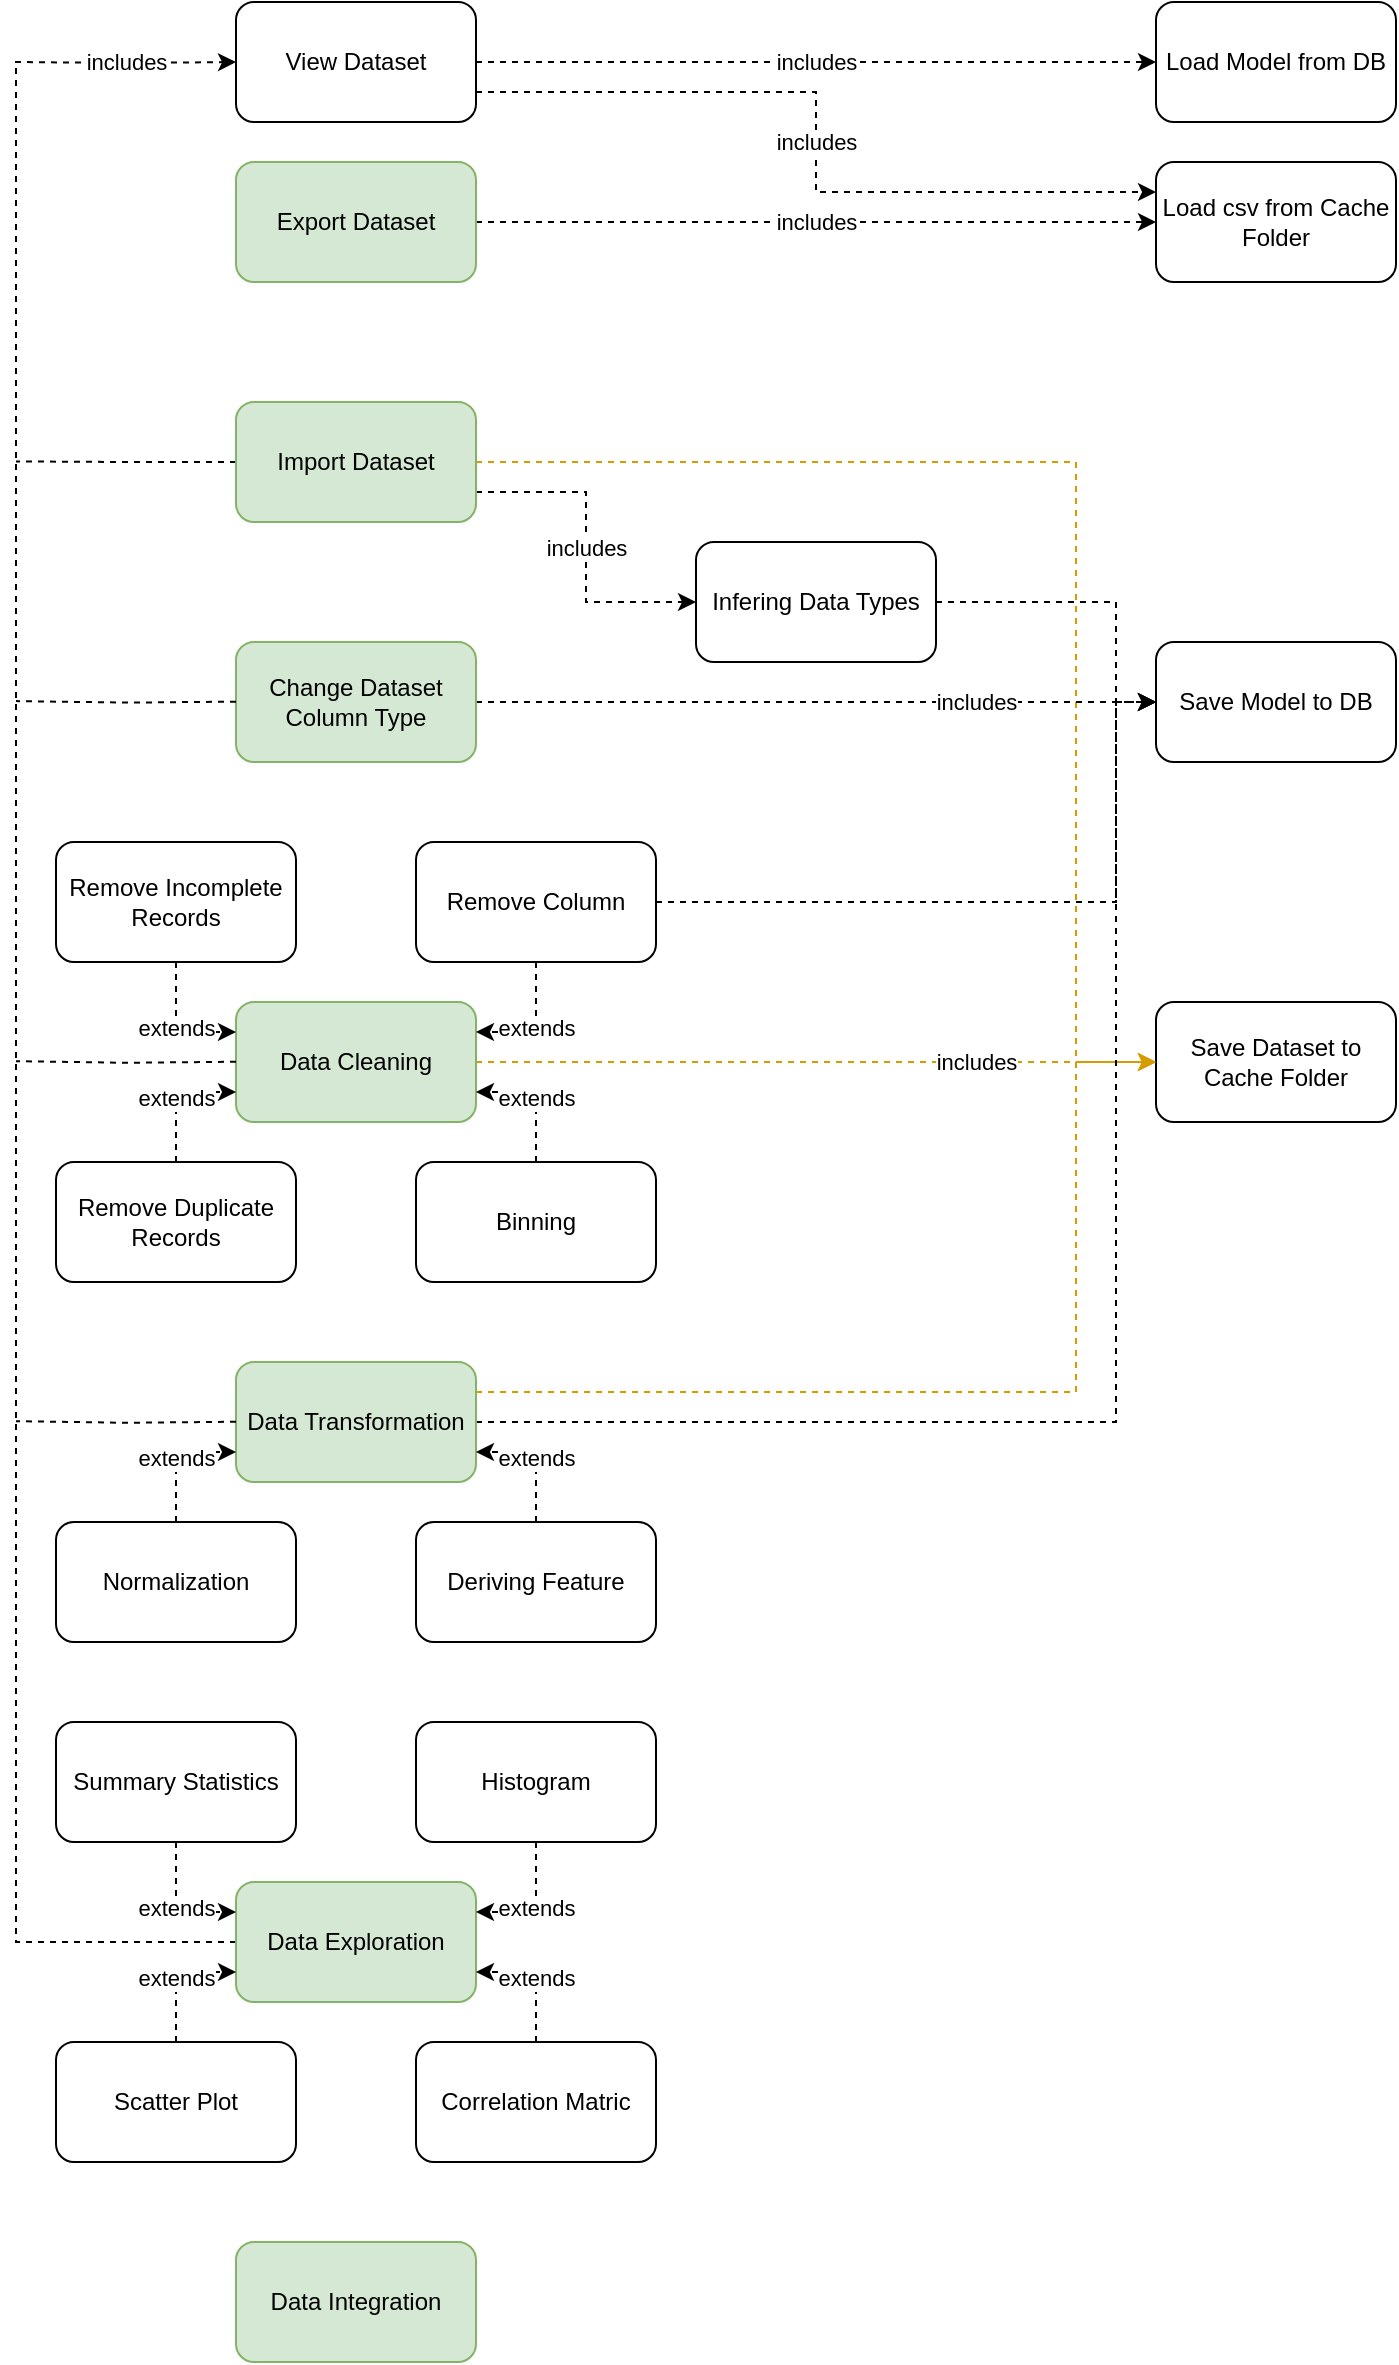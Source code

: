 <mxfile version="24.0.2" type="github">
  <diagram name="Page-1" id="9ZICMcT6CxkikMxpM6dT">
    <mxGraphModel dx="855" dy="516" grid="1" gridSize="10" guides="1" tooltips="1" connect="1" arrows="1" fold="1" page="1" pageScale="1" pageWidth="850" pageHeight="1100" math="0" shadow="0">
      <root>
        <mxCell id="0" />
        <mxCell id="1" parent="0" />
        <mxCell id="_3M-iNsbAc0G3xdm0wT8-5" value="includes" style="edgeStyle=orthogonalEdgeStyle;rounded=0;orthogonalLoop=1;jettySize=auto;html=1;exitX=1;exitY=0.75;exitDx=0;exitDy=0;entryX=0;entryY=0.5;entryDx=0;entryDy=0;dashed=1;" edge="1" parent="1" source="_3M-iNsbAc0G3xdm0wT8-1" target="_3M-iNsbAc0G3xdm0wT8-3">
          <mxGeometry relative="1" as="geometry" />
        </mxCell>
        <mxCell id="_3M-iNsbAc0G3xdm0wT8-6" value="" style="edgeStyle=orthogonalEdgeStyle;rounded=0;orthogonalLoop=1;jettySize=auto;html=1;exitX=1;exitY=0.5;exitDx=0;exitDy=0;entryX=0;entryY=0.5;entryDx=0;entryDy=0;dashed=1;fillColor=#ffe6cc;strokeColor=#d79b00;" edge="1" parent="1" source="_3M-iNsbAc0G3xdm0wT8-1" target="_3M-iNsbAc0G3xdm0wT8-4">
          <mxGeometry relative="1" as="geometry">
            <Array as="points">
              <mxPoint x="650" y="230" />
              <mxPoint x="650" y="530" />
            </Array>
          </mxGeometry>
        </mxCell>
        <mxCell id="_3M-iNsbAc0G3xdm0wT8-45" style="edgeStyle=orthogonalEdgeStyle;rounded=0;orthogonalLoop=1;jettySize=auto;html=1;exitX=0;exitY=0.5;exitDx=0;exitDy=0;dashed=1;endArrow=none;endFill=0;" edge="1" parent="1" source="_3M-iNsbAc0G3xdm0wT8-1">
          <mxGeometry relative="1" as="geometry">
            <mxPoint x="120" y="229.727" as="targetPoint" />
          </mxGeometry>
        </mxCell>
        <mxCell id="_3M-iNsbAc0G3xdm0wT8-1" value="Import Dataset" style="rounded=1;whiteSpace=wrap;html=1;fillColor=#d5e8d4;strokeColor=#82b366;" vertex="1" parent="1">
          <mxGeometry x="230" y="200" width="120" height="60" as="geometry" />
        </mxCell>
        <mxCell id="_3M-iNsbAc0G3xdm0wT8-2" value="View Dataset" style="rounded=1;whiteSpace=wrap;html=1;" vertex="1" parent="1">
          <mxGeometry x="230" width="120" height="60" as="geometry" />
        </mxCell>
        <mxCell id="_3M-iNsbAc0G3xdm0wT8-21" style="edgeStyle=orthogonalEdgeStyle;rounded=0;orthogonalLoop=1;jettySize=auto;html=1;exitX=1;exitY=0.5;exitDx=0;exitDy=0;entryX=0;entryY=0.5;entryDx=0;entryDy=0;dashed=1;" edge="1" parent="1" target="_3M-iNsbAc0G3xdm0wT8-17">
          <mxGeometry relative="1" as="geometry">
            <mxPoint x="580" y="300" as="sourcePoint" />
            <mxPoint x="670" y="440" as="targetPoint" />
            <Array as="points">
              <mxPoint x="670" y="300" />
              <mxPoint x="670" y="350" />
            </Array>
          </mxGeometry>
        </mxCell>
        <mxCell id="_3M-iNsbAc0G3xdm0wT8-3" value="Infering Data Types" style="rounded=1;whiteSpace=wrap;html=1;" vertex="1" parent="1">
          <mxGeometry x="460" y="270" width="120" height="60" as="geometry" />
        </mxCell>
        <mxCell id="_3M-iNsbAc0G3xdm0wT8-4" value="Save Dataset to Cache Folder" style="rounded=1;whiteSpace=wrap;html=1;" vertex="1" parent="1">
          <mxGeometry x="690" y="500" width="120" height="60" as="geometry" />
        </mxCell>
        <mxCell id="_3M-iNsbAc0G3xdm0wT8-10" value="includes" style="edgeStyle=orthogonalEdgeStyle;rounded=0;orthogonalLoop=1;jettySize=auto;html=1;exitX=1;exitY=0.5;exitDx=0;exitDy=0;dashed=1;" edge="1" parent="1" source="_3M-iNsbAc0G3xdm0wT8-7" target="_3M-iNsbAc0G3xdm0wT8-8">
          <mxGeometry relative="1" as="geometry" />
        </mxCell>
        <mxCell id="_3M-iNsbAc0G3xdm0wT8-7" value="Export Dataset" style="rounded=1;whiteSpace=wrap;html=1;fillColor=#d5e8d4;strokeColor=#82b366;" vertex="1" parent="1">
          <mxGeometry x="230" y="80" width="120" height="60" as="geometry" />
        </mxCell>
        <mxCell id="_3M-iNsbAc0G3xdm0wT8-8" value="Load csv from Cache Folder" style="rounded=1;whiteSpace=wrap;html=1;" vertex="1" parent="1">
          <mxGeometry x="690" y="80" width="120" height="60" as="geometry" />
        </mxCell>
        <mxCell id="_3M-iNsbAc0G3xdm0wT8-14" value="&lt;meta charset=&quot;utf-8&quot;&gt;&lt;span style=&quot;color: rgb(0, 0, 0); font-family: Helvetica; font-size: 11px; font-style: normal; font-variant-ligatures: normal; font-variant-caps: normal; font-weight: 400; letter-spacing: normal; orphans: 2; text-align: center; text-indent: 0px; text-transform: none; widows: 2; word-spacing: 0px; -webkit-text-stroke-width: 0px; white-space: nowrap; background-color: rgb(255, 255, 255); text-decoration-thickness: initial; text-decoration-style: initial; text-decoration-color: initial; display: inline !important; float: none;&quot;&gt;includes&lt;/span&gt;" style="edgeStyle=orthogonalEdgeStyle;rounded=0;orthogonalLoop=1;jettySize=auto;html=1;exitX=1;exitY=0.5;exitDx=0;exitDy=0;entryX=0;entryY=0.5;entryDx=0;entryDy=0;dashed=1;" edge="1" parent="1" source="_3M-iNsbAc0G3xdm0wT8-2" target="_3M-iNsbAc0G3xdm0wT8-12">
          <mxGeometry relative="1" as="geometry">
            <mxPoint x="540" y="30" as="sourcePoint" />
          </mxGeometry>
        </mxCell>
        <mxCell id="_3M-iNsbAc0G3xdm0wT8-15" value="&lt;meta charset=&quot;utf-8&quot;&gt;&lt;span style=&quot;color: rgb(0, 0, 0); font-family: Helvetica; font-size: 11px; font-style: normal; font-variant-ligatures: normal; font-variant-caps: normal; font-weight: 400; letter-spacing: normal; orphans: 2; text-align: center; text-indent: 0px; text-transform: none; widows: 2; word-spacing: 0px; -webkit-text-stroke-width: 0px; white-space: nowrap; background-color: rgb(255, 255, 255); text-decoration-thickness: initial; text-decoration-style: initial; text-decoration-color: initial; display: inline !important; float: none;&quot;&gt;includes&lt;/span&gt;" style="edgeStyle=orthogonalEdgeStyle;rounded=0;orthogonalLoop=1;jettySize=auto;html=1;exitX=1;exitY=0.75;exitDx=0;exitDy=0;entryX=0;entryY=0.25;entryDx=0;entryDy=0;dashed=1;" edge="1" parent="1" source="_3M-iNsbAc0G3xdm0wT8-2" target="_3M-iNsbAc0G3xdm0wT8-8">
          <mxGeometry relative="1" as="geometry">
            <mxPoint x="540" y="45" as="sourcePoint" />
          </mxGeometry>
        </mxCell>
        <mxCell id="_3M-iNsbAc0G3xdm0wT8-12" value="Load Model from DB" style="rounded=1;whiteSpace=wrap;html=1;" vertex="1" parent="1">
          <mxGeometry x="690" width="120" height="60" as="geometry" />
        </mxCell>
        <mxCell id="_3M-iNsbAc0G3xdm0wT8-17" value="Save Model to DB" style="rounded=1;whiteSpace=wrap;html=1;" vertex="1" parent="1">
          <mxGeometry x="690" y="320" width="120" height="60" as="geometry" />
        </mxCell>
        <mxCell id="_3M-iNsbAc0G3xdm0wT8-81" value="includes" style="edgeStyle=orthogonalEdgeStyle;rounded=0;orthogonalLoop=1;jettySize=auto;html=1;exitX=1;exitY=0.5;exitDx=0;exitDy=0;entryX=0;entryY=0.5;entryDx=0;entryDy=0;dashed=1;" edge="1" parent="1" source="_3M-iNsbAc0G3xdm0wT8-18" target="_3M-iNsbAc0G3xdm0wT8-17">
          <mxGeometry x="0.471" relative="1" as="geometry">
            <mxPoint as="offset" />
          </mxGeometry>
        </mxCell>
        <mxCell id="_3M-iNsbAc0G3xdm0wT8-18" value="Change Dataset Column Type" style="rounded=1;whiteSpace=wrap;html=1;fillColor=#d5e8d4;strokeColor=#82b366;" vertex="1" parent="1">
          <mxGeometry x="230" y="320" width="120" height="60" as="geometry" />
        </mxCell>
        <mxCell id="_3M-iNsbAc0G3xdm0wT8-84" style="edgeStyle=orthogonalEdgeStyle;rounded=0;orthogonalLoop=1;jettySize=auto;html=1;exitX=1;exitY=0.5;exitDx=0;exitDy=0;dashed=1;fillColor=#ffe6cc;strokeColor=#d79b00;" edge="1" parent="1" source="_3M-iNsbAc0G3xdm0wT8-20" target="_3M-iNsbAc0G3xdm0wT8-4">
          <mxGeometry relative="1" as="geometry" />
        </mxCell>
        <mxCell id="_3M-iNsbAc0G3xdm0wT8-85" value="includes" style="edgeLabel;html=1;align=center;verticalAlign=middle;resizable=0;points=[];" vertex="1" connectable="0" parent="_3M-iNsbAc0G3xdm0wT8-84">
          <mxGeometry x="0.422" y="-2" relative="1" as="geometry">
            <mxPoint x="8" y="-2" as="offset" />
          </mxGeometry>
        </mxCell>
        <mxCell id="_3M-iNsbAc0G3xdm0wT8-20" value="Data Cleaning" style="rounded=1;whiteSpace=wrap;html=1;fillColor=#d5e8d4;strokeColor=#82b366;" vertex="1" parent="1">
          <mxGeometry x="230" y="500" width="120" height="60" as="geometry" />
        </mxCell>
        <mxCell id="_3M-iNsbAc0G3xdm0wT8-39" value="extends" style="edgeStyle=orthogonalEdgeStyle;rounded=0;orthogonalLoop=1;jettySize=auto;html=1;exitX=0.5;exitY=1;exitDx=0;exitDy=0;entryX=0;entryY=0.25;entryDx=0;entryDy=0;dashed=1;" edge="1" parent="1" source="_3M-iNsbAc0G3xdm0wT8-24" target="_3M-iNsbAc0G3xdm0wT8-20">
          <mxGeometry relative="1" as="geometry" />
        </mxCell>
        <mxCell id="_3M-iNsbAc0G3xdm0wT8-24" value="Remove Incomplete Records" style="rounded=1;whiteSpace=wrap;html=1;" vertex="1" parent="1">
          <mxGeometry x="140" y="420" width="120" height="60" as="geometry" />
        </mxCell>
        <mxCell id="_3M-iNsbAc0G3xdm0wT8-77" value="" style="edgeStyle=orthogonalEdgeStyle;rounded=0;orthogonalLoop=1;jettySize=auto;html=1;exitX=1;exitY=0.5;exitDx=0;exitDy=0;entryX=0;entryY=0.5;entryDx=0;entryDy=0;dashed=1;" edge="1" parent="1" source="_3M-iNsbAc0G3xdm0wT8-26" target="_3M-iNsbAc0G3xdm0wT8-17">
          <mxGeometry x="-0.086" relative="1" as="geometry">
            <Array as="points">
              <mxPoint x="670" y="450" />
              <mxPoint x="670" y="350" />
            </Array>
            <mxPoint as="offset" />
          </mxGeometry>
        </mxCell>
        <mxCell id="_3M-iNsbAc0G3xdm0wT8-26" value="Remove Column" style="rounded=1;whiteSpace=wrap;html=1;" vertex="1" parent="1">
          <mxGeometry x="320" y="420" width="120" height="60" as="geometry" />
        </mxCell>
        <mxCell id="_3M-iNsbAc0G3xdm0wT8-28" value="Remove Duplicate Records" style="rounded=1;whiteSpace=wrap;html=1;" vertex="1" parent="1">
          <mxGeometry x="140" y="580" width="120" height="60" as="geometry" />
        </mxCell>
        <mxCell id="_3M-iNsbAc0G3xdm0wT8-38" value="Binning" style="rounded=1;whiteSpace=wrap;html=1;" vertex="1" parent="1">
          <mxGeometry x="320" y="580" width="120" height="60" as="geometry" />
        </mxCell>
        <mxCell id="_3M-iNsbAc0G3xdm0wT8-40" value="extends" style="edgeStyle=orthogonalEdgeStyle;rounded=0;orthogonalLoop=1;jettySize=auto;html=1;exitX=0.5;exitY=0;exitDx=0;exitDy=0;entryX=0;entryY=0.75;entryDx=0;entryDy=0;dashed=1;" edge="1" parent="1" source="_3M-iNsbAc0G3xdm0wT8-28" target="_3M-iNsbAc0G3xdm0wT8-20">
          <mxGeometry relative="1" as="geometry">
            <mxPoint x="210" y="490" as="sourcePoint" />
            <mxPoint x="240" y="525" as="targetPoint" />
          </mxGeometry>
        </mxCell>
        <mxCell id="_3M-iNsbAc0G3xdm0wT8-41" value="extends" style="edgeStyle=orthogonalEdgeStyle;rounded=0;orthogonalLoop=1;jettySize=auto;html=1;exitX=0.5;exitY=0;exitDx=0;exitDy=0;entryX=1;entryY=0.75;entryDx=0;entryDy=0;dashed=1;" edge="1" parent="1" source="_3M-iNsbAc0G3xdm0wT8-38" target="_3M-iNsbAc0G3xdm0wT8-20">
          <mxGeometry relative="1" as="geometry">
            <mxPoint x="220" y="500" as="sourcePoint" />
            <mxPoint x="250" y="535" as="targetPoint" />
          </mxGeometry>
        </mxCell>
        <mxCell id="_3M-iNsbAc0G3xdm0wT8-42" value="extends" style="edgeStyle=orthogonalEdgeStyle;rounded=0;orthogonalLoop=1;jettySize=auto;html=1;exitX=0.5;exitY=1;exitDx=0;exitDy=0;entryX=1;entryY=0.25;entryDx=0;entryDy=0;dashed=1;" edge="1" parent="1" source="_3M-iNsbAc0G3xdm0wT8-26" target="_3M-iNsbAc0G3xdm0wT8-20">
          <mxGeometry relative="1" as="geometry">
            <mxPoint x="230" y="510" as="sourcePoint" />
            <mxPoint x="260" y="545" as="targetPoint" />
          </mxGeometry>
        </mxCell>
        <mxCell id="_3M-iNsbAc0G3xdm0wT8-47" style="edgeStyle=orthogonalEdgeStyle;rounded=0;orthogonalLoop=1;jettySize=auto;html=1;exitX=0;exitY=0.5;exitDx=0;exitDy=0;dashed=1;endArrow=none;endFill=0;" edge="1" parent="1">
          <mxGeometry relative="1" as="geometry">
            <mxPoint x="120" y="349.547" as="targetPoint" />
            <mxPoint x="230" y="349.82" as="sourcePoint" />
          </mxGeometry>
        </mxCell>
        <mxCell id="_3M-iNsbAc0G3xdm0wT8-82" style="edgeStyle=orthogonalEdgeStyle;rounded=0;orthogonalLoop=1;jettySize=auto;html=1;exitX=1;exitY=0.5;exitDx=0;exitDy=0;entryX=0;entryY=0.5;entryDx=0;entryDy=0;dashed=1;" edge="1" parent="1" source="_3M-iNsbAc0G3xdm0wT8-48" target="_3M-iNsbAc0G3xdm0wT8-17">
          <mxGeometry relative="1" as="geometry">
            <Array as="points">
              <mxPoint x="670" y="710" />
              <mxPoint x="670" y="350" />
            </Array>
          </mxGeometry>
        </mxCell>
        <mxCell id="_3M-iNsbAc0G3xdm0wT8-83" style="edgeStyle=orthogonalEdgeStyle;rounded=0;orthogonalLoop=1;jettySize=auto;html=1;exitX=1;exitY=0.25;exitDx=0;exitDy=0;entryX=0;entryY=0.5;entryDx=0;entryDy=0;dashed=1;fillColor=#ffe6cc;strokeColor=#d79b00;" edge="1" parent="1" source="_3M-iNsbAc0G3xdm0wT8-48" target="_3M-iNsbAc0G3xdm0wT8-4">
          <mxGeometry relative="1" as="geometry">
            <Array as="points">
              <mxPoint x="650" y="695" />
              <mxPoint x="650" y="530" />
            </Array>
          </mxGeometry>
        </mxCell>
        <mxCell id="_3M-iNsbAc0G3xdm0wT8-48" value="Data Transformation" style="rounded=1;whiteSpace=wrap;html=1;fillColor=#d5e8d4;strokeColor=#82b366;" vertex="1" parent="1">
          <mxGeometry x="230" y="680" width="120" height="60" as="geometry" />
        </mxCell>
        <mxCell id="_3M-iNsbAc0G3xdm0wT8-52" value="Normalization" style="rounded=1;whiteSpace=wrap;html=1;" vertex="1" parent="1">
          <mxGeometry x="140" y="760" width="120" height="60" as="geometry" />
        </mxCell>
        <mxCell id="_3M-iNsbAc0G3xdm0wT8-53" value="Deriving Feature" style="rounded=1;whiteSpace=wrap;html=1;" vertex="1" parent="1">
          <mxGeometry x="320" y="760" width="120" height="60" as="geometry" />
        </mxCell>
        <mxCell id="_3M-iNsbAc0G3xdm0wT8-54" value="extends" style="edgeStyle=orthogonalEdgeStyle;rounded=0;orthogonalLoop=1;jettySize=auto;html=1;exitX=0.5;exitY=0;exitDx=0;exitDy=0;entryX=0;entryY=0.75;entryDx=0;entryDy=0;dashed=1;" edge="1" parent="1" source="_3M-iNsbAc0G3xdm0wT8-52" target="_3M-iNsbAc0G3xdm0wT8-48">
          <mxGeometry relative="1" as="geometry">
            <mxPoint x="210" y="670" as="sourcePoint" />
            <mxPoint x="240" y="705" as="targetPoint" />
          </mxGeometry>
        </mxCell>
        <mxCell id="_3M-iNsbAc0G3xdm0wT8-55" value="extends" style="edgeStyle=orthogonalEdgeStyle;rounded=0;orthogonalLoop=1;jettySize=auto;html=1;exitX=0.5;exitY=0;exitDx=0;exitDy=0;entryX=1;entryY=0.75;entryDx=0;entryDy=0;dashed=1;" edge="1" parent="1" source="_3M-iNsbAc0G3xdm0wT8-53" target="_3M-iNsbAc0G3xdm0wT8-48">
          <mxGeometry relative="1" as="geometry">
            <mxPoint x="220" y="680" as="sourcePoint" />
            <mxPoint x="250" y="715" as="targetPoint" />
          </mxGeometry>
        </mxCell>
        <mxCell id="_3M-iNsbAc0G3xdm0wT8-67" style="edgeStyle=orthogonalEdgeStyle;rounded=0;orthogonalLoop=1;jettySize=auto;html=1;exitX=0;exitY=0.5;exitDx=0;exitDy=0;dashed=1;endArrow=none;endFill=0;" edge="1" parent="1" source="_3M-iNsbAc0G3xdm0wT8-57">
          <mxGeometry relative="1" as="geometry">
            <mxPoint x="120" y="30" as="targetPoint" />
            <Array as="points">
              <mxPoint x="120" y="970" />
              <mxPoint x="120" y="30" />
            </Array>
          </mxGeometry>
        </mxCell>
        <mxCell id="_3M-iNsbAc0G3xdm0wT8-57" value="Data Exploration" style="rounded=1;whiteSpace=wrap;html=1;fillColor=#d5e8d4;strokeColor=#82b366;" vertex="1" parent="1">
          <mxGeometry x="230" y="940" width="120" height="60" as="geometry" />
        </mxCell>
        <mxCell id="_3M-iNsbAc0G3xdm0wT8-58" value="extends" style="edgeStyle=orthogonalEdgeStyle;rounded=0;orthogonalLoop=1;jettySize=auto;html=1;exitX=0.5;exitY=1;exitDx=0;exitDy=0;entryX=0;entryY=0.25;entryDx=0;entryDy=0;dashed=1;" edge="1" parent="1" source="_3M-iNsbAc0G3xdm0wT8-59" target="_3M-iNsbAc0G3xdm0wT8-57">
          <mxGeometry relative="1" as="geometry" />
        </mxCell>
        <mxCell id="_3M-iNsbAc0G3xdm0wT8-59" value="Summary Statistics" style="rounded=1;whiteSpace=wrap;html=1;" vertex="1" parent="1">
          <mxGeometry x="140" y="860" width="120" height="60" as="geometry" />
        </mxCell>
        <mxCell id="_3M-iNsbAc0G3xdm0wT8-60" value="Histogram" style="rounded=1;whiteSpace=wrap;html=1;" vertex="1" parent="1">
          <mxGeometry x="320" y="860" width="120" height="60" as="geometry" />
        </mxCell>
        <mxCell id="_3M-iNsbAc0G3xdm0wT8-61" value="Scatter Plot" style="rounded=1;whiteSpace=wrap;html=1;" vertex="1" parent="1">
          <mxGeometry x="140" y="1020" width="120" height="60" as="geometry" />
        </mxCell>
        <mxCell id="_3M-iNsbAc0G3xdm0wT8-62" value="Correlation Matric" style="rounded=1;whiteSpace=wrap;html=1;" vertex="1" parent="1">
          <mxGeometry x="320" y="1020" width="120" height="60" as="geometry" />
        </mxCell>
        <mxCell id="_3M-iNsbAc0G3xdm0wT8-63" value="extends" style="edgeStyle=orthogonalEdgeStyle;rounded=0;orthogonalLoop=1;jettySize=auto;html=1;exitX=0.5;exitY=0;exitDx=0;exitDy=0;entryX=0;entryY=0.75;entryDx=0;entryDy=0;dashed=1;" edge="1" parent="1" source="_3M-iNsbAc0G3xdm0wT8-61" target="_3M-iNsbAc0G3xdm0wT8-57">
          <mxGeometry relative="1" as="geometry">
            <mxPoint x="210" y="930" as="sourcePoint" />
            <mxPoint x="240" y="965" as="targetPoint" />
          </mxGeometry>
        </mxCell>
        <mxCell id="_3M-iNsbAc0G3xdm0wT8-64" value="extends" style="edgeStyle=orthogonalEdgeStyle;rounded=0;orthogonalLoop=1;jettySize=auto;html=1;exitX=0.5;exitY=0;exitDx=0;exitDy=0;entryX=1;entryY=0.75;entryDx=0;entryDy=0;dashed=1;" edge="1" parent="1" source="_3M-iNsbAc0G3xdm0wT8-62" target="_3M-iNsbAc0G3xdm0wT8-57">
          <mxGeometry relative="1" as="geometry">
            <mxPoint x="220" y="940" as="sourcePoint" />
            <mxPoint x="250" y="975" as="targetPoint" />
          </mxGeometry>
        </mxCell>
        <mxCell id="_3M-iNsbAc0G3xdm0wT8-65" value="extends" style="edgeStyle=orthogonalEdgeStyle;rounded=0;orthogonalLoop=1;jettySize=auto;html=1;exitX=0.5;exitY=1;exitDx=0;exitDy=0;entryX=1;entryY=0.25;entryDx=0;entryDy=0;dashed=1;" edge="1" parent="1" source="_3M-iNsbAc0G3xdm0wT8-60" target="_3M-iNsbAc0G3xdm0wT8-57">
          <mxGeometry relative="1" as="geometry">
            <mxPoint x="230" y="950" as="sourcePoint" />
            <mxPoint x="260" y="985" as="targetPoint" />
          </mxGeometry>
        </mxCell>
        <mxCell id="_3M-iNsbAc0G3xdm0wT8-66" value="Data Integration" style="rounded=1;whiteSpace=wrap;html=1;fillColor=#d5e8d4;strokeColor=#82b366;" vertex="1" parent="1">
          <mxGeometry x="230" y="1120" width="120" height="60" as="geometry" />
        </mxCell>
        <mxCell id="_3M-iNsbAc0G3xdm0wT8-69" style="edgeStyle=orthogonalEdgeStyle;rounded=0;orthogonalLoop=1;jettySize=auto;html=1;exitX=0;exitY=0.5;exitDx=0;exitDy=0;dashed=1;endArrow=none;endFill=0;" edge="1" parent="1">
          <mxGeometry relative="1" as="geometry">
            <mxPoint x="120" y="529.587" as="targetPoint" />
            <mxPoint x="230" y="529.86" as="sourcePoint" />
          </mxGeometry>
        </mxCell>
        <mxCell id="_3M-iNsbAc0G3xdm0wT8-70" style="edgeStyle=orthogonalEdgeStyle;rounded=0;orthogonalLoop=1;jettySize=auto;html=1;exitX=0;exitY=0.5;exitDx=0;exitDy=0;dashed=1;endArrow=none;endFill=0;" edge="1" parent="1">
          <mxGeometry relative="1" as="geometry">
            <mxPoint x="120" y="709.587" as="targetPoint" />
            <mxPoint x="230" y="709.86" as="sourcePoint" />
          </mxGeometry>
        </mxCell>
        <mxCell id="_3M-iNsbAc0G3xdm0wT8-79" value="includes" style="edgeStyle=orthogonalEdgeStyle;rounded=0;orthogonalLoop=1;jettySize=auto;html=1;exitX=1;exitY=0.75;exitDx=0;exitDy=0;dashed=1;entryX=0;entryY=0.5;entryDx=0;entryDy=0;" edge="1" parent="1" target="_3M-iNsbAc0G3xdm0wT8-2">
          <mxGeometry relative="1" as="geometry">
            <mxPoint x="119.5" y="30" as="sourcePoint" />
            <mxPoint x="190" y="80" as="targetPoint" />
          </mxGeometry>
        </mxCell>
      </root>
    </mxGraphModel>
  </diagram>
</mxfile>
